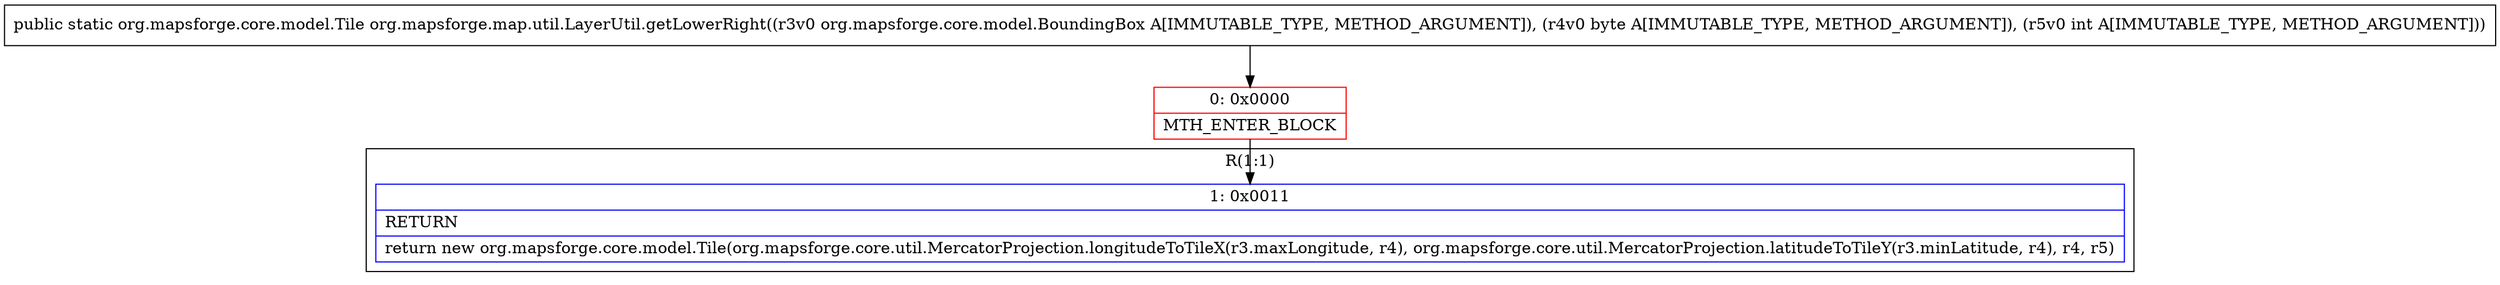 digraph "CFG fororg.mapsforge.map.util.LayerUtil.getLowerRight(Lorg\/mapsforge\/core\/model\/BoundingBox;BI)Lorg\/mapsforge\/core\/model\/Tile;" {
subgraph cluster_Region_1999958269 {
label = "R(1:1)";
node [shape=record,color=blue];
Node_1 [shape=record,label="{1\:\ 0x0011|RETURN\l|return new org.mapsforge.core.model.Tile(org.mapsforge.core.util.MercatorProjection.longitudeToTileX(r3.maxLongitude, r4), org.mapsforge.core.util.MercatorProjection.latitudeToTileY(r3.minLatitude, r4), r4, r5)\l}"];
}
Node_0 [shape=record,color=red,label="{0\:\ 0x0000|MTH_ENTER_BLOCK\l}"];
MethodNode[shape=record,label="{public static org.mapsforge.core.model.Tile org.mapsforge.map.util.LayerUtil.getLowerRight((r3v0 org.mapsforge.core.model.BoundingBox A[IMMUTABLE_TYPE, METHOD_ARGUMENT]), (r4v0 byte A[IMMUTABLE_TYPE, METHOD_ARGUMENT]), (r5v0 int A[IMMUTABLE_TYPE, METHOD_ARGUMENT])) }"];
MethodNode -> Node_0;
Node_0 -> Node_1;
}

